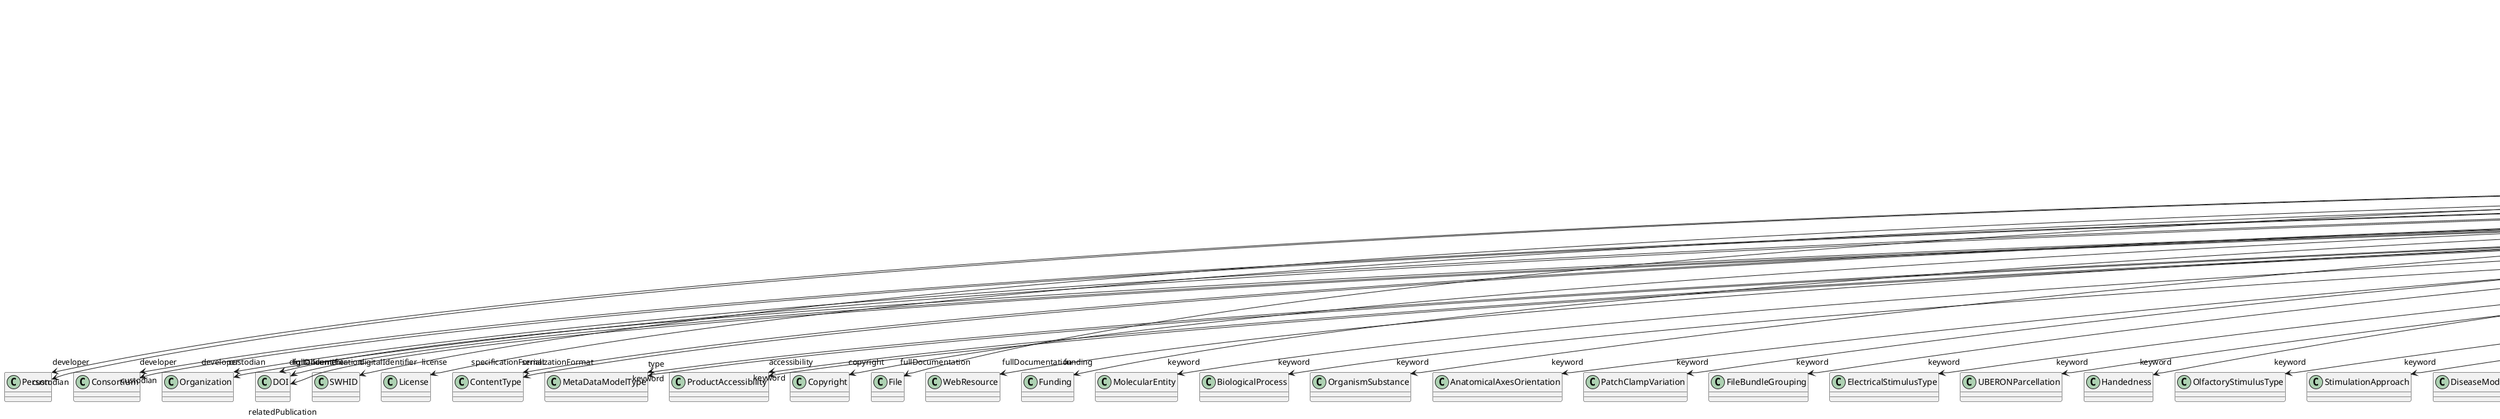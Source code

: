 @startuml
class MetaDataModelVersion {
+developer
+digitalIdentifier
+isAlternativeVersionOf
+isNewVersionOf
+license
+serializationFormat
+specificationFormat
+type
+accessibility
+copyright
+custodian
+description
+fullDocumentation
+fullName
+funding
+homepage
+howToCite
+keyword
+otherContribution
+relatedPublication
+releaseDate
+repository
+shortName
+supportChannel
+versionIdentifier
+versionInnovation

}
MetaDataModelVersion -d-> "developer" Person
MetaDataModelVersion -d-> "developer" Consortium
MetaDataModelVersion -d-> "developer" Organization
MetaDataModelVersion -d-> "digitalIdentifier" DOI
MetaDataModelVersion -d-> "digitalIdentifier" SWHID
MetaDataModelVersion -d-> "isAlternativeVersionOf" MetaDataModelVersion
MetaDataModelVersion -d-> "isNewVersionOf" MetaDataModelVersion
MetaDataModelVersion -d-> "license" License
MetaDataModelVersion -d-> "serializationFormat" ContentType
MetaDataModelVersion -d-> "specificationFormat" ContentType
MetaDataModelVersion -d-> "type" MetaDataModelType
MetaDataModelVersion -d-> "accessibility" ProductAccessibility
MetaDataModelVersion -d-> "copyright" Copyright
MetaDataModelVersion -d-> "custodian" Person
MetaDataModelVersion -d-> "custodian" Consortium
MetaDataModelVersion -d-> "custodian" Organization
MetaDataModelVersion -d-> "fullDocumentation" DOI
MetaDataModelVersion -d-> "fullDocumentation" File
MetaDataModelVersion -d-> "fullDocumentation" WebResource
MetaDataModelVersion -d-> "funding" Funding
MetaDataModelVersion -d-> "keyword" MolecularEntity
MetaDataModelVersion -d-> "keyword" MetaDataModelType
MetaDataModelVersion -d-> "keyword" BiologicalProcess
MetaDataModelVersion -d-> "keyword" OrganismSubstance
MetaDataModelVersion -d-> "keyword" AnatomicalAxesOrientation
MetaDataModelVersion -d-> "keyword" PatchClampVariation
MetaDataModelVersion -d-> "keyword" FileBundleGrouping
MetaDataModelVersion -d-> "keyword" ElectricalStimulusType
MetaDataModelVersion -d-> "keyword" UBERONParcellation
MetaDataModelVersion -d-> "keyword" Handedness
MetaDataModelVersion -d-> "keyword" OlfactoryStimulusType
MetaDataModelVersion -d-> "keyword" StimulationApproach
MetaDataModelVersion -d-> "keyword" DiseaseModel
MetaDataModelVersion -d-> "keyword" OperatingDevice
MetaDataModelVersion -d-> "keyword" Colormap
MetaDataModelVersion -d-> "keyword" Disease
MetaDataModelVersion -d-> "keyword" AnnotationCriteriaType
MetaDataModelVersion -d-> "keyword" ChemicalMixtureType
MetaDataModelVersion -d-> "keyword" GustatoryStimulusType
MetaDataModelVersion -d-> "keyword" EthicsAssessment
MetaDataModelVersion -d-> "keyword" ExperimentalApproach
MetaDataModelVersion -d-> "keyword" OperatingSystem
MetaDataModelVersion -d-> "keyword" SemanticDataType
MetaDataModelVersion -d-> "keyword" AuditoryStimulusType
MetaDataModelVersion -d-> "keyword" MeasuredQuantity
MetaDataModelVersion -d-> "keyword" UnitOfMeasurement
MetaDataModelVersion -d-> "keyword" OpticalStimulusType
MetaDataModelVersion -d-> "keyword" CellCultureType
MetaDataModelVersion -d-> "keyword" DataType
MetaDataModelVersion -d-> "keyword" ProductAccessibility
MetaDataModelVersion -d-> "keyword" BreedingType
MetaDataModelVersion -d-> "keyword" TactileStimulusType
MetaDataModelVersion -d-> "keyword" BiologicalOrder
MetaDataModelVersion -d-> "keyword" ModelScope
MetaDataModelVersion -d-> "keyword" AgeCategory
MetaDataModelVersion -d-> "keyword" OrganismSystem
MetaDataModelVersion -d-> "keyword" AnnotationType
MetaDataModelVersion -d-> "keyword" Laterality
MetaDataModelVersion -d-> "keyword" BiologicalSex
MetaDataModelVersion -d-> "keyword" SoftwareFeature
MetaDataModelVersion -d-> "keyword" PreparationType
MetaDataModelVersion -d-> "keyword" VisualStimulusType
MetaDataModelVersion -d-> "keyword" LearningResourceType
MetaDataModelVersion -d-> "keyword" DeviceType
MetaDataModelVersion -d-> "keyword" ProgrammingLanguage
MetaDataModelVersion -d-> "keyword" DifferenceMeasure
MetaDataModelVersion -d-> "keyword" CellType
MetaDataModelVersion -d-> "keyword" SetupType
MetaDataModelVersion -d-> "keyword" TissueSampleAttribute
MetaDataModelVersion -d-> "keyword" SoftwareApplicationCategory
MetaDataModelVersion -d-> "keyword" TypeOfUncertainty
MetaDataModelVersion -d-> "keyword" AnalysisTechnique
MetaDataModelVersion -d-> "keyword" SubjectAttribute
MetaDataModelVersion -d-> "keyword" EducationalLevel
MetaDataModelVersion -d-> "keyword" Terminology
MetaDataModelVersion -d-> "keyword" Service
MetaDataModelVersion -d-> "keyword" CranialWindowReinforcementType
MetaDataModelVersion -d-> "keyword" FileRepositoryType
MetaDataModelVersion -d-> "keyword" StimulationTechnique
MetaDataModelVersion -d-> "keyword" Organ
MetaDataModelVersion -d-> "keyword" AnatomicalPlane
MetaDataModelVersion -d-> "keyword" AtlasType
MetaDataModelVersion -d-> "keyword" QualitativeOverlap
MetaDataModelVersion -d-> "keyword" ActionStatusType
MetaDataModelVersion -d-> "keyword" Language
MetaDataModelVersion -d-> "keyword" Technique
MetaDataModelVersion -d-> "keyword" CranialWindowConstructionType
MetaDataModelVersion -d-> "keyword" FileUsageRole
MetaDataModelVersion -d-> "keyword" MeasuredSignalType
MetaDataModelVersion -d-> "keyword" AnatomicalIdentificationType
MetaDataModelVersion -d-> "keyword" TissueSampleType
MetaDataModelVersion -d-> "keyword" Species
MetaDataModelVersion -d-> "keyword" ModelAbstractionLevel
MetaDataModelVersion -d-> "keyword" GeneticStrainType
MetaDataModelVersion -d-> "keyword" TermSuggestion
MetaDataModelVersion -d-> "keyword" SubcellularEntity
MetaDataModelVersion -d-> "keyword" ContributionType
MetaDataModelVersion -d-> "keyword" CriteriaQualityType
MetaDataModelVersion -d-> "otherContribution" Contribution
MetaDataModelVersion -d-> "relatedPublication" ScholarlyArticle
MetaDataModelVersion -d-> "relatedPublication" Book
MetaDataModelVersion -d-> "relatedPublication" Chapter
MetaDataModelVersion -d-> "relatedPublication" DOI
MetaDataModelVersion -d-> "relatedPublication" ISBN
MetaDataModelVersion -d-> "relatedPublication" ISSN
MetaDataModelVersion -d-> "relatedPublication" HANDLE
MetaDataModelVersion -d-> "repository" FileRepository

@enduml
